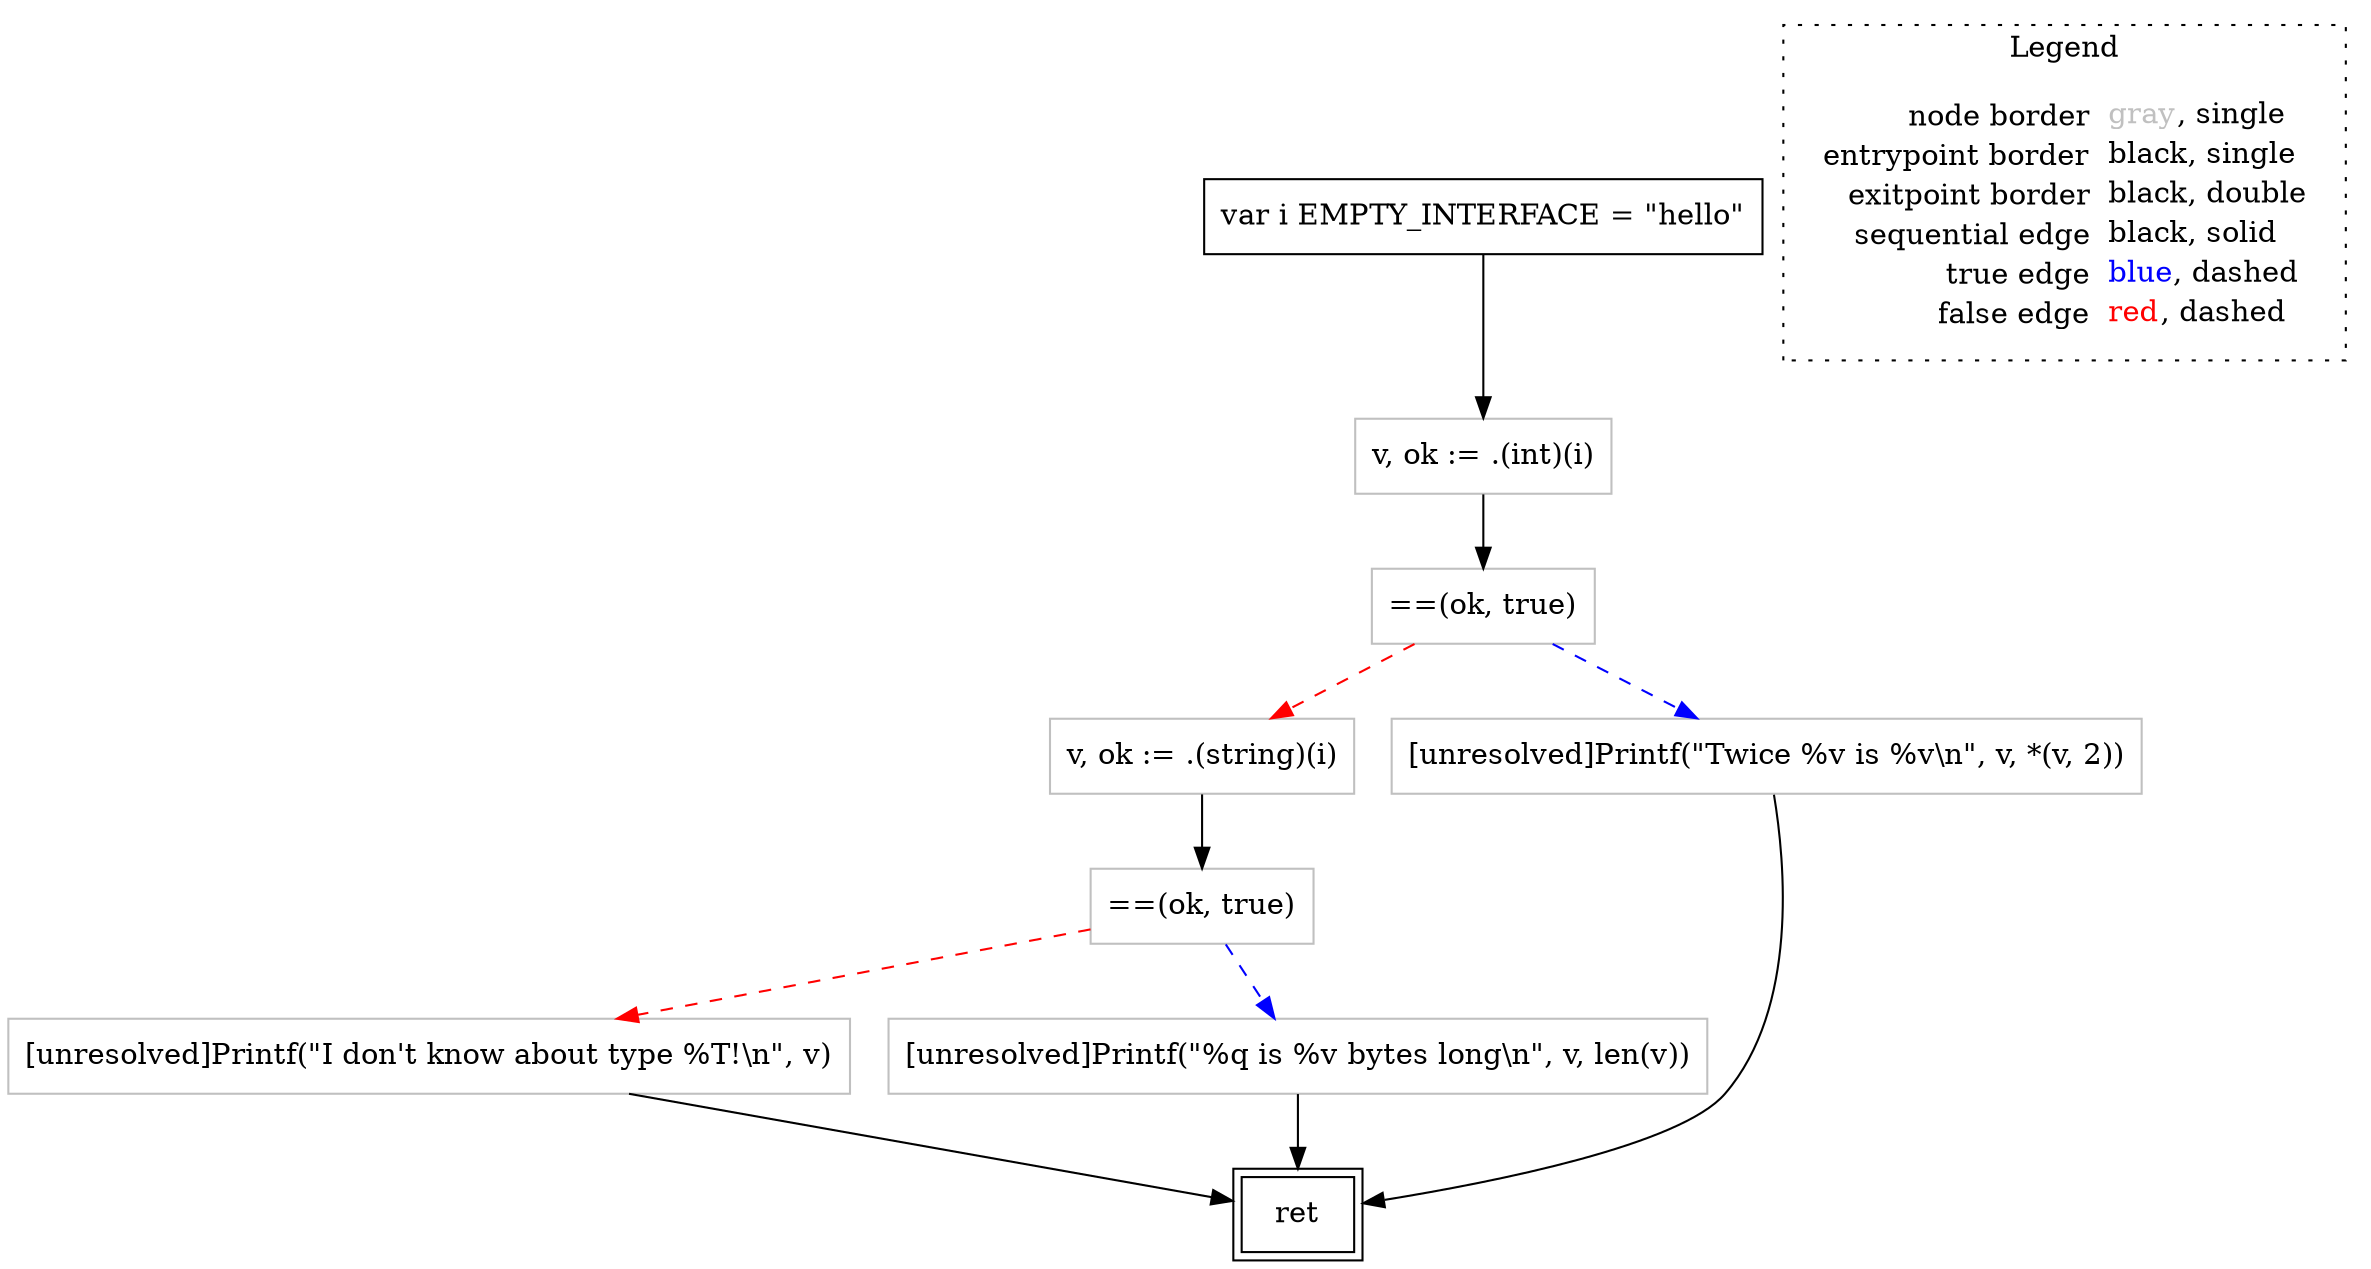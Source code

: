 digraph {
	"node0" [shape="rect",color="black",label=<var i EMPTY_INTERFACE = &quot;hello&quot;>];
	"node1" [shape="rect",color="gray",label=<v, ok := .(string)(i)>];
	"node2" [shape="rect",color="gray",label=<[unresolved]Printf(&quot;I don't know about type %T!\\n&quot;, v)>];
	"node3" [shape="rect",color="gray",label=<[unresolved]Printf(&quot;Twice %v is %v\\n&quot;, v, *(v, 2))>];
	"node4" [shape="rect",color="black",peripheries="2",label=<ret>];
	"node5" [shape="rect",color="gray",label=<v, ok := .(int)(i)>];
	"node6" [shape="rect",color="gray",label=<==(ok, true)>];
	"node7" [shape="rect",color="gray",label=<[unresolved]Printf(&quot;%q is %v bytes long\\n&quot;, v, len(v))>];
	"node8" [shape="rect",color="gray",label=<==(ok, true)>];
	"node1" -> "node6" [color="black"];
	"node2" -> "node4" [color="black"];
	"node3" -> "node4" [color="black"];
	"node5" -> "node8" [color="black"];
	"node6" -> "node2" [color="red",style="dashed"];
	"node6" -> "node7" [color="blue",style="dashed"];
	"node7" -> "node4" [color="black"];
	"node8" -> "node1" [color="red",style="dashed"];
	"node8" -> "node3" [color="blue",style="dashed"];
	"node0" -> "node5" [color="black"];
subgraph cluster_legend {
	label="Legend";
	style=dotted;
	node [shape=plaintext];
	"legend" [label=<<table border="0" cellpadding="2" cellspacing="0" cellborder="0"><tr><td align="right">node border&nbsp;</td><td align="left"><font color="gray">gray</font>, single</td></tr><tr><td align="right">entrypoint border&nbsp;</td><td align="left"><font color="black">black</font>, single</td></tr><tr><td align="right">exitpoint border&nbsp;</td><td align="left"><font color="black">black</font>, double</td></tr><tr><td align="right">sequential edge&nbsp;</td><td align="left"><font color="black">black</font>, solid</td></tr><tr><td align="right">true edge&nbsp;</td><td align="left"><font color="blue">blue</font>, dashed</td></tr><tr><td align="right">false edge&nbsp;</td><td align="left"><font color="red">red</font>, dashed</td></tr></table>>];
}

}
